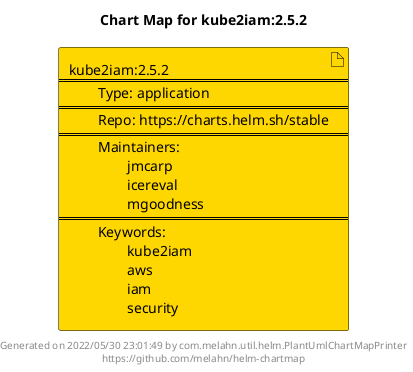 @startuml
skinparam linetype ortho
skinparam backgroundColor white
skinparam usecaseBorderColor black
skinparam usecaseArrowColor LightSlateGray
skinparam artifactBorderColor black
skinparam artifactArrowColor LightSlateGray

title Chart Map for kube2iam:2.5.2

'There is one referenced Helm Chart
artifact "kube2iam:2.5.2\n====\n\tType: application\n====\n\tRepo: https://charts.helm.sh/stable\n====\n\tMaintainers: \n\t\tjmcarp\n\t\ticereval\n\t\tmgoodness\n====\n\tKeywords: \n\t\tkube2iam\n\t\taws\n\t\tiam\n\t\tsecurity" as kube2iam_2_5_2 #Gold

'There are 0 referenced Docker Images

'Chart Dependencies

center footer Generated on 2022/05/30 23:01:49 by com.melahn.util.helm.PlantUmlChartMapPrinter\nhttps://github.com/melahn/helm-chartmap
@enduml
